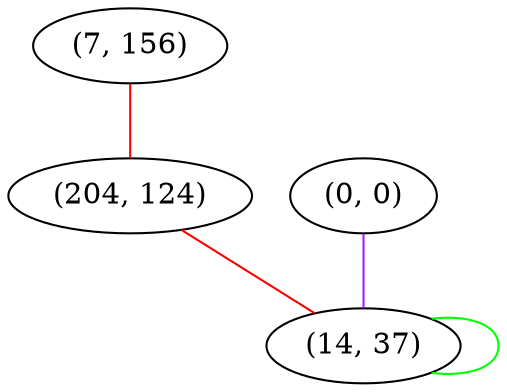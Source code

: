 graph "" {
"(7, 156)";
"(0, 0)";
"(204, 124)";
"(14, 37)";
"(7, 156)" -- "(204, 124)"  [color=red, key=0, weight=1];
"(0, 0)" -- "(14, 37)"  [color=purple, key=0, weight=4];
"(204, 124)" -- "(14, 37)"  [color=red, key=0, weight=1];
"(14, 37)" -- "(14, 37)"  [color=green, key=0, weight=2];
}
